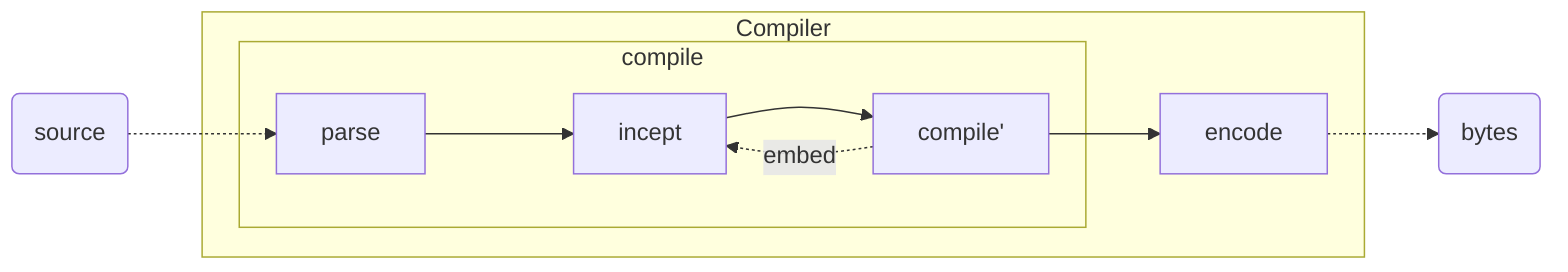 flowchart LR
  d0(source) -.-> c1

  subgraph s0[Compiler]
    subgraph s1[compile]
      c1[parse] ---> c2[incept]:::red --> c3[compile']:::blue

      c3 -.->|embed| c2
    end

    c3 --> c4[encode]
  end

  c4 -.-> d1(bytes)